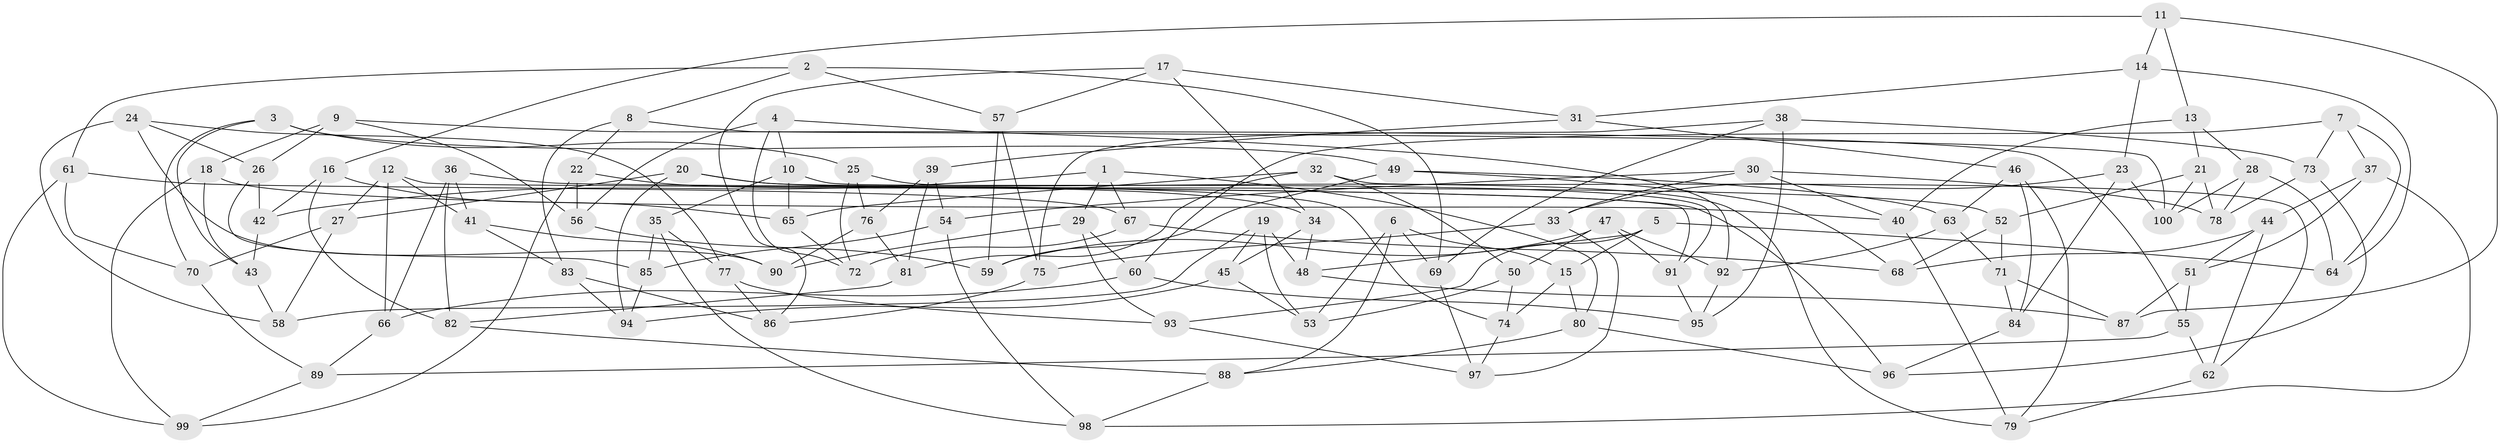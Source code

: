 // Generated by graph-tools (version 1.1) at 2025/38/03/09/25 02:38:17]
// undirected, 100 vertices, 200 edges
graph export_dot {
graph [start="1"]
  node [color=gray90,style=filled];
  1;
  2;
  3;
  4;
  5;
  6;
  7;
  8;
  9;
  10;
  11;
  12;
  13;
  14;
  15;
  16;
  17;
  18;
  19;
  20;
  21;
  22;
  23;
  24;
  25;
  26;
  27;
  28;
  29;
  30;
  31;
  32;
  33;
  34;
  35;
  36;
  37;
  38;
  39;
  40;
  41;
  42;
  43;
  44;
  45;
  46;
  47;
  48;
  49;
  50;
  51;
  52;
  53;
  54;
  55;
  56;
  57;
  58;
  59;
  60;
  61;
  62;
  63;
  64;
  65;
  66;
  67;
  68;
  69;
  70;
  71;
  72;
  73;
  74;
  75;
  76;
  77;
  78;
  79;
  80;
  81;
  82;
  83;
  84;
  85;
  86;
  87;
  88;
  89;
  90;
  91;
  92;
  93;
  94;
  95;
  96;
  97;
  98;
  99;
  100;
  1 -- 42;
  1 -- 29;
  1 -- 80;
  1 -- 67;
  2 -- 57;
  2 -- 69;
  2 -- 8;
  2 -- 61;
  3 -- 49;
  3 -- 70;
  3 -- 25;
  3 -- 43;
  4 -- 56;
  4 -- 72;
  4 -- 10;
  4 -- 92;
  5 -- 15;
  5 -- 93;
  5 -- 64;
  5 -- 48;
  6 -- 53;
  6 -- 15;
  6 -- 88;
  6 -- 69;
  7 -- 73;
  7 -- 60;
  7 -- 37;
  7 -- 64;
  8 -- 83;
  8 -- 100;
  8 -- 22;
  9 -- 26;
  9 -- 18;
  9 -- 55;
  9 -- 56;
  10 -- 35;
  10 -- 91;
  10 -- 65;
  11 -- 13;
  11 -- 87;
  11 -- 14;
  11 -- 16;
  12 -- 91;
  12 -- 41;
  12 -- 66;
  12 -- 27;
  13 -- 28;
  13 -- 40;
  13 -- 21;
  14 -- 23;
  14 -- 31;
  14 -- 64;
  15 -- 74;
  15 -- 80;
  16 -- 65;
  16 -- 42;
  16 -- 82;
  17 -- 57;
  17 -- 86;
  17 -- 34;
  17 -- 31;
  18 -- 40;
  18 -- 99;
  18 -- 43;
  19 -- 53;
  19 -- 45;
  19 -- 58;
  19 -- 48;
  20 -- 52;
  20 -- 27;
  20 -- 94;
  20 -- 74;
  21 -- 52;
  21 -- 100;
  21 -- 78;
  22 -- 56;
  22 -- 99;
  22 -- 34;
  23 -- 100;
  23 -- 33;
  23 -- 84;
  24 -- 77;
  24 -- 58;
  24 -- 90;
  24 -- 26;
  25 -- 79;
  25 -- 76;
  25 -- 72;
  26 -- 85;
  26 -- 42;
  27 -- 58;
  27 -- 70;
  28 -- 78;
  28 -- 100;
  28 -- 64;
  29 -- 60;
  29 -- 90;
  29 -- 93;
  30 -- 40;
  30 -- 33;
  30 -- 54;
  30 -- 78;
  31 -- 39;
  31 -- 46;
  32 -- 65;
  32 -- 50;
  32 -- 62;
  32 -- 81;
  33 -- 97;
  33 -- 75;
  34 -- 48;
  34 -- 45;
  35 -- 98;
  35 -- 77;
  35 -- 85;
  36 -- 82;
  36 -- 41;
  36 -- 66;
  36 -- 96;
  37 -- 51;
  37 -- 44;
  37 -- 98;
  38 -- 73;
  38 -- 69;
  38 -- 75;
  38 -- 95;
  39 -- 81;
  39 -- 54;
  39 -- 76;
  40 -- 79;
  41 -- 90;
  41 -- 83;
  42 -- 43;
  43 -- 58;
  44 -- 68;
  44 -- 62;
  44 -- 51;
  45 -- 53;
  45 -- 94;
  46 -- 79;
  46 -- 84;
  46 -- 63;
  47 -- 91;
  47 -- 92;
  47 -- 50;
  47 -- 59;
  48 -- 87;
  49 -- 63;
  49 -- 59;
  49 -- 68;
  50 -- 74;
  50 -- 53;
  51 -- 87;
  51 -- 55;
  52 -- 71;
  52 -- 68;
  54 -- 98;
  54 -- 85;
  55 -- 89;
  55 -- 62;
  56 -- 59;
  57 -- 59;
  57 -- 75;
  60 -- 95;
  60 -- 66;
  61 -- 67;
  61 -- 70;
  61 -- 99;
  62 -- 79;
  63 -- 71;
  63 -- 92;
  65 -- 72;
  66 -- 89;
  67 -- 72;
  67 -- 68;
  69 -- 97;
  70 -- 89;
  71 -- 84;
  71 -- 87;
  73 -- 78;
  73 -- 96;
  74 -- 97;
  75 -- 86;
  76 -- 81;
  76 -- 90;
  77 -- 93;
  77 -- 86;
  80 -- 96;
  80 -- 88;
  81 -- 82;
  82 -- 88;
  83 -- 94;
  83 -- 86;
  84 -- 96;
  85 -- 94;
  88 -- 98;
  89 -- 99;
  91 -- 95;
  92 -- 95;
  93 -- 97;
}
